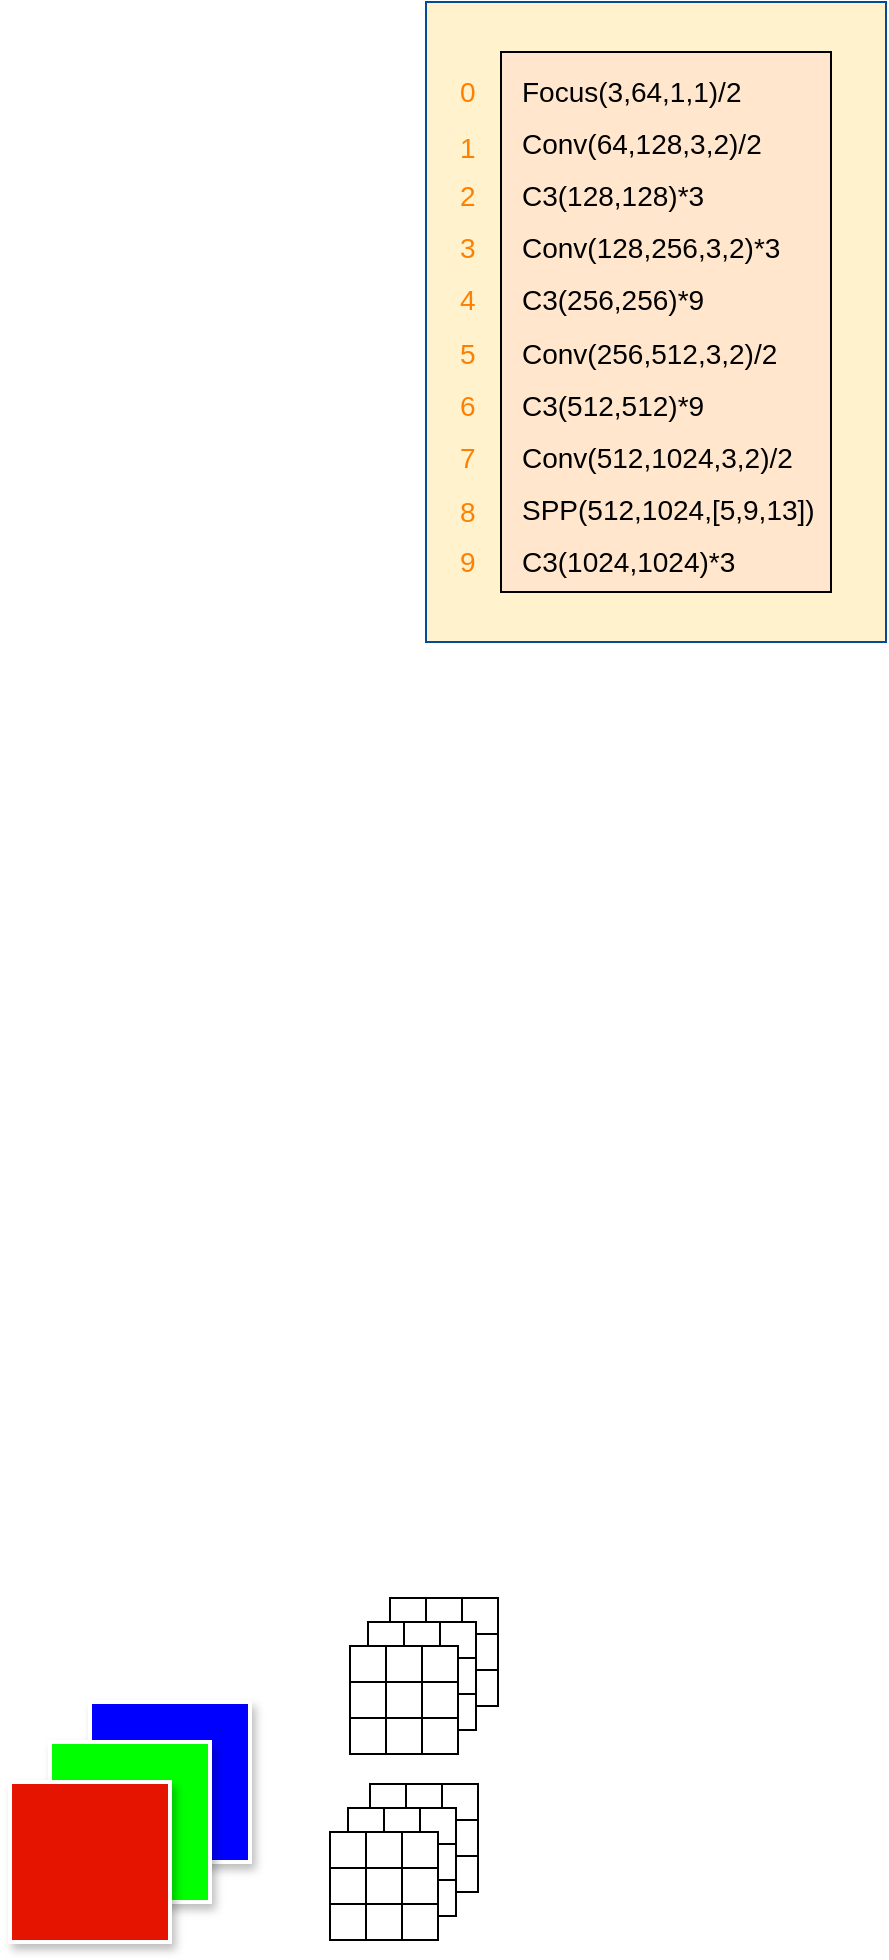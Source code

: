 <mxfile version="15.9.1" type="github">
  <diagram id="MxeaoJ1tU_wyJYdL1BjK" name="第 1 页">
    <mxGraphModel dx="1609" dy="468" grid="1" gridSize="10" guides="1" tooltips="1" connect="1" arrows="1" fold="1" page="1" pageScale="1" pageWidth="827" pageHeight="1169" math="0" shadow="0">
      <root>
        <mxCell id="0" />
        <mxCell id="1" parent="0" />
        <mxCell id="SBuyi_CQ05QwC0BAwkS6-33" value="" style="shape=table;startSize=0;container=1;collapsible=0;childLayout=tableLayout;rounded=0;shadow=0;glass=0;sketch=0;strokeColor=#000000;strokeWidth=1;fillColor=#FFFFFF;" vertex="1" parent="1">
          <mxGeometry x="180" y="971" width="54" height="54" as="geometry" />
        </mxCell>
        <mxCell id="SBuyi_CQ05QwC0BAwkS6-34" value="" style="shape=partialRectangle;collapsible=0;dropTarget=0;pointerEvents=0;fillColor=none;top=0;left=0;bottom=0;right=0;points=[[0,0.5],[1,0.5]];portConstraint=eastwest;rounded=0;shadow=0;glass=0;sketch=0;strokeColor=#000000;strokeWidth=1;" vertex="1" parent="SBuyi_CQ05QwC0BAwkS6-33">
          <mxGeometry width="54" height="18" as="geometry" />
        </mxCell>
        <mxCell id="SBuyi_CQ05QwC0BAwkS6-35" value="" style="shape=partialRectangle;html=1;whiteSpace=wrap;connectable=0;overflow=hidden;fillColor=none;top=0;left=0;bottom=0;right=0;pointerEvents=1;rounded=0;shadow=0;glass=0;sketch=0;strokeColor=#000000;strokeWidth=1;" vertex="1" parent="SBuyi_CQ05QwC0BAwkS6-34">
          <mxGeometry width="18" height="18" as="geometry">
            <mxRectangle width="18" height="18" as="alternateBounds" />
          </mxGeometry>
        </mxCell>
        <mxCell id="SBuyi_CQ05QwC0BAwkS6-36" value="" style="shape=partialRectangle;html=1;whiteSpace=wrap;connectable=0;overflow=hidden;fillColor=none;top=0;left=0;bottom=0;right=0;pointerEvents=1;rounded=0;shadow=0;glass=0;sketch=0;strokeColor=#000000;strokeWidth=1;" vertex="1" parent="SBuyi_CQ05QwC0BAwkS6-34">
          <mxGeometry x="18" width="18" height="18" as="geometry">
            <mxRectangle width="18" height="18" as="alternateBounds" />
          </mxGeometry>
        </mxCell>
        <mxCell id="SBuyi_CQ05QwC0BAwkS6-37" value="" style="shape=partialRectangle;html=1;whiteSpace=wrap;connectable=0;overflow=hidden;fillColor=none;top=0;left=0;bottom=0;right=0;pointerEvents=1;rounded=0;shadow=0;glass=0;sketch=0;strokeColor=#000000;strokeWidth=1;" vertex="1" parent="SBuyi_CQ05QwC0BAwkS6-34">
          <mxGeometry x="36" width="18" height="18" as="geometry">
            <mxRectangle width="18" height="18" as="alternateBounds" />
          </mxGeometry>
        </mxCell>
        <mxCell id="SBuyi_CQ05QwC0BAwkS6-38" value="" style="shape=partialRectangle;collapsible=0;dropTarget=0;pointerEvents=0;fillColor=none;top=0;left=0;bottom=0;right=0;points=[[0,0.5],[1,0.5]];portConstraint=eastwest;rounded=0;shadow=0;glass=0;sketch=0;strokeColor=#000000;strokeWidth=1;" vertex="1" parent="SBuyi_CQ05QwC0BAwkS6-33">
          <mxGeometry y="18" width="54" height="18" as="geometry" />
        </mxCell>
        <mxCell id="SBuyi_CQ05QwC0BAwkS6-39" value="" style="shape=partialRectangle;html=1;whiteSpace=wrap;connectable=0;overflow=hidden;fillColor=none;top=0;left=0;bottom=0;right=0;pointerEvents=1;rounded=0;shadow=0;glass=0;sketch=0;strokeColor=#000000;strokeWidth=1;" vertex="1" parent="SBuyi_CQ05QwC0BAwkS6-38">
          <mxGeometry width="18" height="18" as="geometry">
            <mxRectangle width="18" height="18" as="alternateBounds" />
          </mxGeometry>
        </mxCell>
        <mxCell id="SBuyi_CQ05QwC0BAwkS6-40" value="" style="shape=partialRectangle;html=1;whiteSpace=wrap;connectable=0;overflow=hidden;fillColor=none;top=0;left=0;bottom=0;right=0;pointerEvents=1;rounded=0;shadow=0;glass=0;sketch=0;strokeColor=#000000;strokeWidth=1;" vertex="1" parent="SBuyi_CQ05QwC0BAwkS6-38">
          <mxGeometry x="18" width="18" height="18" as="geometry">
            <mxRectangle width="18" height="18" as="alternateBounds" />
          </mxGeometry>
        </mxCell>
        <mxCell id="SBuyi_CQ05QwC0BAwkS6-41" value="" style="shape=partialRectangle;html=1;whiteSpace=wrap;connectable=0;overflow=hidden;fillColor=none;top=0;left=0;bottom=0;right=0;pointerEvents=1;rounded=0;shadow=0;glass=0;sketch=0;strokeColor=#000000;strokeWidth=1;" vertex="1" parent="SBuyi_CQ05QwC0BAwkS6-38">
          <mxGeometry x="36" width="18" height="18" as="geometry">
            <mxRectangle width="18" height="18" as="alternateBounds" />
          </mxGeometry>
        </mxCell>
        <mxCell id="SBuyi_CQ05QwC0BAwkS6-42" value="" style="shape=partialRectangle;collapsible=0;dropTarget=0;pointerEvents=0;fillColor=none;top=0;left=0;bottom=0;right=0;points=[[0,0.5],[1,0.5]];portConstraint=eastwest;rounded=0;shadow=0;glass=0;sketch=0;strokeColor=#000000;strokeWidth=1;" vertex="1" parent="SBuyi_CQ05QwC0BAwkS6-33">
          <mxGeometry y="36" width="54" height="18" as="geometry" />
        </mxCell>
        <mxCell id="SBuyi_CQ05QwC0BAwkS6-43" value="" style="shape=partialRectangle;html=1;whiteSpace=wrap;connectable=0;overflow=hidden;fillColor=none;top=0;left=0;bottom=0;right=0;pointerEvents=1;rounded=0;shadow=0;glass=0;sketch=0;strokeColor=#000000;strokeWidth=1;" vertex="1" parent="SBuyi_CQ05QwC0BAwkS6-42">
          <mxGeometry width="18" height="18" as="geometry">
            <mxRectangle width="18" height="18" as="alternateBounds" />
          </mxGeometry>
        </mxCell>
        <mxCell id="SBuyi_CQ05QwC0BAwkS6-44" value="" style="shape=partialRectangle;html=1;whiteSpace=wrap;connectable=0;overflow=hidden;fillColor=none;top=0;left=0;bottom=0;right=0;pointerEvents=1;rounded=0;shadow=0;glass=0;sketch=0;strokeColor=#000000;strokeWidth=1;" vertex="1" parent="SBuyi_CQ05QwC0BAwkS6-42">
          <mxGeometry x="18" width="18" height="18" as="geometry">
            <mxRectangle width="18" height="18" as="alternateBounds" />
          </mxGeometry>
        </mxCell>
        <mxCell id="SBuyi_CQ05QwC0BAwkS6-45" value="" style="shape=partialRectangle;html=1;whiteSpace=wrap;connectable=0;overflow=hidden;fillColor=none;top=0;left=0;bottom=0;right=0;pointerEvents=1;rounded=0;shadow=0;glass=0;sketch=0;strokeColor=#000000;strokeWidth=1;" vertex="1" parent="SBuyi_CQ05QwC0BAwkS6-42">
          <mxGeometry x="36" width="18" height="18" as="geometry">
            <mxRectangle width="18" height="18" as="alternateBounds" />
          </mxGeometry>
        </mxCell>
        <mxCell id="SBuyi_CQ05QwC0BAwkS6-46" value="" style="shape=table;startSize=0;container=1;collapsible=0;childLayout=tableLayout;rounded=0;shadow=0;glass=0;sketch=0;strokeColor=#000000;strokeWidth=1;fillColor=#FFFFFF;" vertex="1" parent="1">
          <mxGeometry x="169" y="983" width="54" height="54" as="geometry" />
        </mxCell>
        <mxCell id="SBuyi_CQ05QwC0BAwkS6-47" value="" style="shape=partialRectangle;collapsible=0;dropTarget=0;pointerEvents=0;fillColor=none;top=0;left=0;bottom=0;right=0;points=[[0,0.5],[1,0.5]];portConstraint=eastwest;rounded=0;shadow=0;glass=0;sketch=0;strokeColor=#000000;strokeWidth=1;" vertex="1" parent="SBuyi_CQ05QwC0BAwkS6-46">
          <mxGeometry width="54" height="18" as="geometry" />
        </mxCell>
        <mxCell id="SBuyi_CQ05QwC0BAwkS6-48" value="" style="shape=partialRectangle;html=1;whiteSpace=wrap;connectable=0;overflow=hidden;fillColor=none;top=0;left=0;bottom=0;right=0;pointerEvents=1;rounded=0;shadow=0;glass=0;sketch=0;strokeColor=#000000;strokeWidth=1;" vertex="1" parent="SBuyi_CQ05QwC0BAwkS6-47">
          <mxGeometry width="18" height="18" as="geometry">
            <mxRectangle width="18" height="18" as="alternateBounds" />
          </mxGeometry>
        </mxCell>
        <mxCell id="SBuyi_CQ05QwC0BAwkS6-49" value="" style="shape=partialRectangle;html=1;whiteSpace=wrap;connectable=0;overflow=hidden;fillColor=none;top=0;left=0;bottom=0;right=0;pointerEvents=1;rounded=0;shadow=0;glass=0;sketch=0;strokeColor=#000000;strokeWidth=1;" vertex="1" parent="SBuyi_CQ05QwC0BAwkS6-47">
          <mxGeometry x="18" width="18" height="18" as="geometry">
            <mxRectangle width="18" height="18" as="alternateBounds" />
          </mxGeometry>
        </mxCell>
        <mxCell id="SBuyi_CQ05QwC0BAwkS6-50" value="" style="shape=partialRectangle;html=1;whiteSpace=wrap;connectable=0;overflow=hidden;fillColor=none;top=0;left=0;bottom=0;right=0;pointerEvents=1;rounded=0;shadow=0;glass=0;sketch=0;strokeColor=#000000;strokeWidth=1;" vertex="1" parent="SBuyi_CQ05QwC0BAwkS6-47">
          <mxGeometry x="36" width="18" height="18" as="geometry">
            <mxRectangle width="18" height="18" as="alternateBounds" />
          </mxGeometry>
        </mxCell>
        <mxCell id="SBuyi_CQ05QwC0BAwkS6-51" value="" style="shape=partialRectangle;collapsible=0;dropTarget=0;pointerEvents=0;fillColor=none;top=0;left=0;bottom=0;right=0;points=[[0,0.5],[1,0.5]];portConstraint=eastwest;rounded=0;shadow=0;glass=0;sketch=0;strokeColor=#000000;strokeWidth=1;" vertex="1" parent="SBuyi_CQ05QwC0BAwkS6-46">
          <mxGeometry y="18" width="54" height="18" as="geometry" />
        </mxCell>
        <mxCell id="SBuyi_CQ05QwC0BAwkS6-52" value="" style="shape=partialRectangle;html=1;whiteSpace=wrap;connectable=0;overflow=hidden;fillColor=none;top=0;left=0;bottom=0;right=0;pointerEvents=1;rounded=0;shadow=0;glass=0;sketch=0;strokeColor=#000000;strokeWidth=1;" vertex="1" parent="SBuyi_CQ05QwC0BAwkS6-51">
          <mxGeometry width="18" height="18" as="geometry">
            <mxRectangle width="18" height="18" as="alternateBounds" />
          </mxGeometry>
        </mxCell>
        <mxCell id="SBuyi_CQ05QwC0BAwkS6-53" value="" style="shape=partialRectangle;html=1;whiteSpace=wrap;connectable=0;overflow=hidden;fillColor=none;top=0;left=0;bottom=0;right=0;pointerEvents=1;rounded=0;shadow=0;glass=0;sketch=0;strokeColor=#000000;strokeWidth=1;" vertex="1" parent="SBuyi_CQ05QwC0BAwkS6-51">
          <mxGeometry x="18" width="18" height="18" as="geometry">
            <mxRectangle width="18" height="18" as="alternateBounds" />
          </mxGeometry>
        </mxCell>
        <mxCell id="SBuyi_CQ05QwC0BAwkS6-54" value="" style="shape=partialRectangle;html=1;whiteSpace=wrap;connectable=0;overflow=hidden;fillColor=none;top=0;left=0;bottom=0;right=0;pointerEvents=1;rounded=0;shadow=0;glass=0;sketch=0;strokeColor=#000000;strokeWidth=1;" vertex="1" parent="SBuyi_CQ05QwC0BAwkS6-51">
          <mxGeometry x="36" width="18" height="18" as="geometry">
            <mxRectangle width="18" height="18" as="alternateBounds" />
          </mxGeometry>
        </mxCell>
        <mxCell id="SBuyi_CQ05QwC0BAwkS6-55" value="" style="shape=partialRectangle;collapsible=0;dropTarget=0;pointerEvents=0;fillColor=none;top=0;left=0;bottom=0;right=0;points=[[0,0.5],[1,0.5]];portConstraint=eastwest;rounded=0;shadow=0;glass=0;sketch=0;strokeColor=#000000;strokeWidth=1;" vertex="1" parent="SBuyi_CQ05QwC0BAwkS6-46">
          <mxGeometry y="36" width="54" height="18" as="geometry" />
        </mxCell>
        <mxCell id="SBuyi_CQ05QwC0BAwkS6-56" value="" style="shape=partialRectangle;html=1;whiteSpace=wrap;connectable=0;overflow=hidden;fillColor=none;top=0;left=0;bottom=0;right=0;pointerEvents=1;rounded=0;shadow=0;glass=0;sketch=0;strokeColor=#000000;strokeWidth=1;" vertex="1" parent="SBuyi_CQ05QwC0BAwkS6-55">
          <mxGeometry width="18" height="18" as="geometry">
            <mxRectangle width="18" height="18" as="alternateBounds" />
          </mxGeometry>
        </mxCell>
        <mxCell id="SBuyi_CQ05QwC0BAwkS6-57" value="" style="shape=partialRectangle;html=1;whiteSpace=wrap;connectable=0;overflow=hidden;fillColor=none;top=0;left=0;bottom=0;right=0;pointerEvents=1;rounded=0;shadow=0;glass=0;sketch=0;strokeColor=#000000;strokeWidth=1;" vertex="1" parent="SBuyi_CQ05QwC0BAwkS6-55">
          <mxGeometry x="18" width="18" height="18" as="geometry">
            <mxRectangle width="18" height="18" as="alternateBounds" />
          </mxGeometry>
        </mxCell>
        <mxCell id="SBuyi_CQ05QwC0BAwkS6-58" value="" style="shape=partialRectangle;html=1;whiteSpace=wrap;connectable=0;overflow=hidden;fillColor=none;top=0;left=0;bottom=0;right=0;pointerEvents=1;rounded=0;shadow=0;glass=0;sketch=0;strokeColor=#000000;strokeWidth=1;" vertex="1" parent="SBuyi_CQ05QwC0BAwkS6-55">
          <mxGeometry x="36" width="18" height="18" as="geometry">
            <mxRectangle width="18" height="18" as="alternateBounds" />
          </mxGeometry>
        </mxCell>
        <mxCell id="SBuyi_CQ05QwC0BAwkS6-4" value="" style="whiteSpace=wrap;html=1;aspect=fixed;shadow=1;strokeColor=#FFFFFF;fillColor=#0000FF;strokeWidth=2;" vertex="1" parent="1">
          <mxGeometry x="40" y="930" width="80" height="80" as="geometry" />
        </mxCell>
        <mxCell id="OxLfMOfWld4eNJETsRqd-1" value="" style="whiteSpace=wrap;html=1;strokeColor=#004C99;fillColor=#fff2cc;fontFamily=Helvetica;" parent="1" vertex="1">
          <mxGeometry x="208" y="80" width="230" height="320" as="geometry" />
        </mxCell>
        <mxCell id="OxLfMOfWld4eNJETsRqd-4" value="" style="rounded=0;whiteSpace=wrap;html=1;strokeColor=#000000;fillColor=#FFE6CC;" parent="1" vertex="1">
          <mxGeometry x="245.5" y="105" width="165" height="270" as="geometry" />
        </mxCell>
        <mxCell id="OxLfMOfWld4eNJETsRqd-5" value="&lt;font style=&quot;font-size: 14px&quot;&gt;Focus(3,64,1,1)/2&lt;/font&gt;" style="text;html=1;strokeColor=none;fillColor=none;align=left;verticalAlign=middle;whiteSpace=wrap;rounded=0;" parent="1" vertex="1">
          <mxGeometry x="254" y="110" width="60" height="30" as="geometry" />
        </mxCell>
        <mxCell id="OxLfMOfWld4eNJETsRqd-6" value="&lt;font style=&quot;font-size: 14px&quot;&gt;Conv(64,128,3,2)/2&lt;/font&gt;" style="text;html=1;strokeColor=none;fillColor=none;align=left;verticalAlign=middle;whiteSpace=wrap;rounded=0;" parent="1" vertex="1">
          <mxGeometry x="254" y="136" width="60" height="30" as="geometry" />
        </mxCell>
        <mxCell id="OxLfMOfWld4eNJETsRqd-7" value="&lt;font style=&quot;font-size: 14px&quot;&gt;C3(128,128)*3&lt;/font&gt;" style="text;html=1;strokeColor=none;fillColor=none;align=left;verticalAlign=middle;whiteSpace=wrap;rounded=0;" parent="1" vertex="1">
          <mxGeometry x="254" y="162" width="60" height="30" as="geometry" />
        </mxCell>
        <mxCell id="OxLfMOfWld4eNJETsRqd-8" value="&lt;font style=&quot;font-size: 14px&quot;&gt;Conv(128,256,3,2)*3&lt;/font&gt;" style="text;html=1;strokeColor=none;fillColor=none;align=left;verticalAlign=middle;whiteSpace=wrap;rounded=0;" parent="1" vertex="1">
          <mxGeometry x="254" y="183" width="150" height="40" as="geometry" />
        </mxCell>
        <mxCell id="OxLfMOfWld4eNJETsRqd-9" value="&lt;font style=&quot;font-size: 14px&quot;&gt;C3(256,256)*9&lt;/font&gt;" style="text;html=1;strokeColor=none;fillColor=none;align=left;verticalAlign=middle;whiteSpace=wrap;rounded=0;" parent="1" vertex="1">
          <mxGeometry x="254" y="214" width="60" height="30" as="geometry" />
        </mxCell>
        <mxCell id="OxLfMOfWld4eNJETsRqd-11" value="&lt;font style=&quot;font-size: 14px&quot;&gt;Conv(256,512,3,2)/2&lt;/font&gt;" style="text;html=1;strokeColor=none;fillColor=none;align=left;verticalAlign=middle;whiteSpace=wrap;rounded=0;fontFamily=Helvetica;" parent="1" vertex="1">
          <mxGeometry x="254" y="236" width="170" height="40" as="geometry" />
        </mxCell>
        <mxCell id="OxLfMOfWld4eNJETsRqd-12" value="&lt;font style=&quot;font-size: 14px&quot;&gt;C3(512,512)*9&lt;/font&gt;" style="text;html=1;strokeColor=none;fillColor=none;align=left;verticalAlign=middle;whiteSpace=wrap;rounded=0;" parent="1" vertex="1">
          <mxGeometry x="254" y="267" width="60" height="30" as="geometry" />
        </mxCell>
        <mxCell id="OxLfMOfWld4eNJETsRqd-13" value="&lt;font style=&quot;font-size: 14px&quot;&gt;Conv(512,1024,3,2)/2&lt;/font&gt;" style="text;html=1;strokeColor=none;fillColor=none;align=left;verticalAlign=middle;whiteSpace=wrap;rounded=0;fontFamily=Helvetica;" parent="1" vertex="1">
          <mxGeometry x="254" y="288" width="170" height="40" as="geometry" />
        </mxCell>
        <mxCell id="OxLfMOfWld4eNJETsRqd-14" value="&lt;font style=&quot;font-size: 14px&quot;&gt;SPP(512,1024,[5,9,13])&lt;/font&gt;" style="text;html=1;strokeColor=none;fillColor=none;align=left;verticalAlign=middle;whiteSpace=wrap;rounded=0;fontFamily=Helvetica;" parent="1" vertex="1">
          <mxGeometry x="254" y="314" width="170" height="40" as="geometry" />
        </mxCell>
        <mxCell id="OxLfMOfWld4eNJETsRqd-15" value="&lt;font style=&quot;font-size: 14px&quot;&gt;C3(1024,1024)*3&lt;/font&gt;" style="text;html=1;strokeColor=none;fillColor=none;align=left;verticalAlign=middle;whiteSpace=wrap;rounded=0;" parent="1" vertex="1">
          <mxGeometry x="254" y="345" width="60" height="30" as="geometry" />
        </mxCell>
        <mxCell id="OxLfMOfWld4eNJETsRqd-18" value="&lt;font style=&quot;font-size: 14px&quot;&gt;0&lt;/font&gt;" style="text;html=1;strokeColor=none;fillColor=none;align=left;verticalAlign=middle;whiteSpace=wrap;rounded=0;fontColor=#FF8000;" parent="1" vertex="1">
          <mxGeometry x="222.5" y="110" width="30" height="30" as="geometry" />
        </mxCell>
        <mxCell id="OxLfMOfWld4eNJETsRqd-19" value="&lt;font style=&quot;font-size: 14px&quot;&gt;1&lt;/font&gt;" style="text;html=1;strokeColor=none;fillColor=none;align=left;verticalAlign=middle;whiteSpace=wrap;rounded=0;fontColor=#FF8000;" parent="1" vertex="1">
          <mxGeometry x="222.5" y="136" width="30" height="34" as="geometry" />
        </mxCell>
        <mxCell id="OxLfMOfWld4eNJETsRqd-20" value="&lt;font style=&quot;font-size: 14px&quot;&gt;2&lt;/font&gt;" style="text;html=1;strokeColor=none;fillColor=none;align=left;verticalAlign=middle;whiteSpace=wrap;rounded=0;fontColor=#FF8000;" parent="1" vertex="1">
          <mxGeometry x="222.5" y="162" width="30" height="30" as="geometry" />
        </mxCell>
        <mxCell id="OxLfMOfWld4eNJETsRqd-21" value="&lt;font style=&quot;font-size: 14px&quot;&gt;3&lt;/font&gt;" style="text;html=1;strokeColor=none;fillColor=none;align=left;verticalAlign=middle;whiteSpace=wrap;rounded=0;fontColor=#FF8000;" parent="1" vertex="1">
          <mxGeometry x="222.5" y="188" width="30" height="30" as="geometry" />
        </mxCell>
        <mxCell id="OxLfMOfWld4eNJETsRqd-22" value="&lt;font style=&quot;font-size: 14px&quot;&gt;4&lt;/font&gt;" style="text;html=1;strokeColor=none;fillColor=none;align=left;verticalAlign=middle;whiteSpace=wrap;rounded=0;fontColor=#FF8000;" parent="1" vertex="1">
          <mxGeometry x="222.5" y="214" width="30" height="30" as="geometry" />
        </mxCell>
        <mxCell id="OxLfMOfWld4eNJETsRqd-23" value="&lt;font style=&quot;font-size: 14px&quot;&gt;5&lt;/font&gt;" style="text;html=1;strokeColor=none;fillColor=none;align=left;verticalAlign=middle;whiteSpace=wrap;rounded=0;fontColor=#FF8000;" parent="1" vertex="1">
          <mxGeometry x="222.5" y="241" width="30" height="30" as="geometry" />
        </mxCell>
        <mxCell id="OxLfMOfWld4eNJETsRqd-24" value="&lt;font style=&quot;font-size: 14px&quot;&gt;6&lt;/font&gt;" style="text;html=1;strokeColor=none;fillColor=none;align=left;verticalAlign=middle;whiteSpace=wrap;rounded=0;fontColor=#FF8000;" parent="1" vertex="1">
          <mxGeometry x="222.5" y="267" width="30" height="30" as="geometry" />
        </mxCell>
        <mxCell id="OxLfMOfWld4eNJETsRqd-25" value="&lt;font style=&quot;font-size: 14px&quot;&gt;7&lt;/font&gt;" style="text;html=1;strokeColor=none;fillColor=none;align=left;verticalAlign=middle;whiteSpace=wrap;rounded=0;fontColor=#FF8000;" parent="1" vertex="1">
          <mxGeometry x="222.5" y="293" width="30" height="30" as="geometry" />
        </mxCell>
        <mxCell id="OxLfMOfWld4eNJETsRqd-26" value="&lt;font style=&quot;font-size: 14px&quot;&gt;8&lt;/font&gt;" style="text;html=1;strokeColor=none;fillColor=none;align=left;verticalAlign=middle;whiteSpace=wrap;rounded=0;fontColor=#FF8000;" parent="1" vertex="1">
          <mxGeometry x="222.5" y="320" width="30" height="29" as="geometry" />
        </mxCell>
        <mxCell id="OxLfMOfWld4eNJETsRqd-27" value="&lt;font style=&quot;font-size: 14px&quot;&gt;9&lt;/font&gt;" style="text;html=1;strokeColor=none;fillColor=none;align=left;verticalAlign=middle;whiteSpace=wrap;rounded=0;fontColor=#FF8000;" parent="1" vertex="1">
          <mxGeometry x="222.5" y="345" width="30" height="30" as="geometry" />
        </mxCell>
        <mxCell id="SBuyi_CQ05QwC0BAwkS6-2" value="" style="whiteSpace=wrap;html=1;aspect=fixed;shadow=1;fillColor=#00FF00;strokeColor=#FFFFFF;strokeWidth=2;" vertex="1" parent="1">
          <mxGeometry x="20" y="950" width="80" height="80" as="geometry" />
        </mxCell>
        <mxCell id="SBuyi_CQ05QwC0BAwkS6-1" value="" style="whiteSpace=wrap;html=1;aspect=fixed;fillColor=#e51400;fontColor=#ffffff;strokeColor=#FFFFFF;shadow=1;sketch=0;glass=0;rounded=0;strokeWidth=2;" vertex="1" parent="1">
          <mxGeometry y="970" width="80" height="80" as="geometry" />
        </mxCell>
        <mxCell id="SBuyi_CQ05QwC0BAwkS6-20" value="" style="shape=table;startSize=0;container=1;collapsible=0;childLayout=tableLayout;rounded=0;shadow=0;glass=0;sketch=0;strokeColor=#000000;strokeWidth=1;fillColor=#FFFFFF;" vertex="1" parent="1">
          <mxGeometry x="160" y="995" width="54" height="54" as="geometry" />
        </mxCell>
        <mxCell id="SBuyi_CQ05QwC0BAwkS6-21" value="" style="shape=partialRectangle;collapsible=0;dropTarget=0;pointerEvents=0;fillColor=none;top=0;left=0;bottom=0;right=0;points=[[0,0.5],[1,0.5]];portConstraint=eastwest;rounded=0;shadow=0;glass=0;sketch=0;strokeColor=#000000;strokeWidth=1;" vertex="1" parent="SBuyi_CQ05QwC0BAwkS6-20">
          <mxGeometry width="54" height="18" as="geometry" />
        </mxCell>
        <mxCell id="SBuyi_CQ05QwC0BAwkS6-22" value="" style="shape=partialRectangle;html=1;whiteSpace=wrap;connectable=0;overflow=hidden;fillColor=none;top=0;left=0;bottom=0;right=0;pointerEvents=1;rounded=0;shadow=0;glass=0;sketch=0;strokeColor=#000000;strokeWidth=1;" vertex="1" parent="SBuyi_CQ05QwC0BAwkS6-21">
          <mxGeometry width="18" height="18" as="geometry">
            <mxRectangle width="18" height="18" as="alternateBounds" />
          </mxGeometry>
        </mxCell>
        <mxCell id="SBuyi_CQ05QwC0BAwkS6-23" value="" style="shape=partialRectangle;html=1;whiteSpace=wrap;connectable=0;overflow=hidden;fillColor=none;top=0;left=0;bottom=0;right=0;pointerEvents=1;rounded=0;shadow=0;glass=0;sketch=0;strokeColor=#000000;strokeWidth=1;" vertex="1" parent="SBuyi_CQ05QwC0BAwkS6-21">
          <mxGeometry x="18" width="18" height="18" as="geometry">
            <mxRectangle width="18" height="18" as="alternateBounds" />
          </mxGeometry>
        </mxCell>
        <mxCell id="SBuyi_CQ05QwC0BAwkS6-24" value="" style="shape=partialRectangle;html=1;whiteSpace=wrap;connectable=0;overflow=hidden;fillColor=none;top=0;left=0;bottom=0;right=0;pointerEvents=1;rounded=0;shadow=0;glass=0;sketch=0;strokeColor=#000000;strokeWidth=1;" vertex="1" parent="SBuyi_CQ05QwC0BAwkS6-21">
          <mxGeometry x="36" width="18" height="18" as="geometry">
            <mxRectangle width="18" height="18" as="alternateBounds" />
          </mxGeometry>
        </mxCell>
        <mxCell id="SBuyi_CQ05QwC0BAwkS6-25" value="" style="shape=partialRectangle;collapsible=0;dropTarget=0;pointerEvents=0;fillColor=none;top=0;left=0;bottom=0;right=0;points=[[0,0.5],[1,0.5]];portConstraint=eastwest;rounded=0;shadow=0;glass=0;sketch=0;strokeColor=#000000;strokeWidth=1;" vertex="1" parent="SBuyi_CQ05QwC0BAwkS6-20">
          <mxGeometry y="18" width="54" height="18" as="geometry" />
        </mxCell>
        <mxCell id="SBuyi_CQ05QwC0BAwkS6-26" value="" style="shape=partialRectangle;html=1;whiteSpace=wrap;connectable=0;overflow=hidden;fillColor=none;top=0;left=0;bottom=0;right=0;pointerEvents=1;rounded=0;shadow=0;glass=0;sketch=0;strokeColor=#000000;strokeWidth=1;" vertex="1" parent="SBuyi_CQ05QwC0BAwkS6-25">
          <mxGeometry width="18" height="18" as="geometry">
            <mxRectangle width="18" height="18" as="alternateBounds" />
          </mxGeometry>
        </mxCell>
        <mxCell id="SBuyi_CQ05QwC0BAwkS6-27" value="" style="shape=partialRectangle;html=1;whiteSpace=wrap;connectable=0;overflow=hidden;fillColor=none;top=0;left=0;bottom=0;right=0;pointerEvents=1;rounded=0;shadow=0;glass=0;sketch=0;strokeColor=#000000;strokeWidth=1;" vertex="1" parent="SBuyi_CQ05QwC0BAwkS6-25">
          <mxGeometry x="18" width="18" height="18" as="geometry">
            <mxRectangle width="18" height="18" as="alternateBounds" />
          </mxGeometry>
        </mxCell>
        <mxCell id="SBuyi_CQ05QwC0BAwkS6-28" value="" style="shape=partialRectangle;html=1;whiteSpace=wrap;connectable=0;overflow=hidden;fillColor=none;top=0;left=0;bottom=0;right=0;pointerEvents=1;rounded=0;shadow=0;glass=0;sketch=0;strokeColor=#000000;strokeWidth=1;" vertex="1" parent="SBuyi_CQ05QwC0BAwkS6-25">
          <mxGeometry x="36" width="18" height="18" as="geometry">
            <mxRectangle width="18" height="18" as="alternateBounds" />
          </mxGeometry>
        </mxCell>
        <mxCell id="SBuyi_CQ05QwC0BAwkS6-29" value="" style="shape=partialRectangle;collapsible=0;dropTarget=0;pointerEvents=0;fillColor=none;top=0;left=0;bottom=0;right=0;points=[[0,0.5],[1,0.5]];portConstraint=eastwest;rounded=0;shadow=0;glass=0;sketch=0;strokeColor=#000000;strokeWidth=1;" vertex="1" parent="SBuyi_CQ05QwC0BAwkS6-20">
          <mxGeometry y="36" width="54" height="18" as="geometry" />
        </mxCell>
        <mxCell id="SBuyi_CQ05QwC0BAwkS6-30" value="" style="shape=partialRectangle;html=1;whiteSpace=wrap;connectable=0;overflow=hidden;fillColor=none;top=0;left=0;bottom=0;right=0;pointerEvents=1;rounded=0;shadow=0;glass=0;sketch=0;strokeColor=#000000;strokeWidth=1;" vertex="1" parent="SBuyi_CQ05QwC0BAwkS6-29">
          <mxGeometry width="18" height="18" as="geometry">
            <mxRectangle width="18" height="18" as="alternateBounds" />
          </mxGeometry>
        </mxCell>
        <mxCell id="SBuyi_CQ05QwC0BAwkS6-31" value="" style="shape=partialRectangle;html=1;whiteSpace=wrap;connectable=0;overflow=hidden;fillColor=none;top=0;left=0;bottom=0;right=0;pointerEvents=1;rounded=0;shadow=0;glass=0;sketch=0;strokeColor=#000000;strokeWidth=1;" vertex="1" parent="SBuyi_CQ05QwC0BAwkS6-29">
          <mxGeometry x="18" width="18" height="18" as="geometry">
            <mxRectangle width="18" height="18" as="alternateBounds" />
          </mxGeometry>
        </mxCell>
        <mxCell id="SBuyi_CQ05QwC0BAwkS6-32" value="" style="shape=partialRectangle;html=1;whiteSpace=wrap;connectable=0;overflow=hidden;fillColor=none;top=0;left=0;bottom=0;right=0;pointerEvents=1;rounded=0;shadow=0;glass=0;sketch=0;strokeColor=#000000;strokeWidth=1;" vertex="1" parent="SBuyi_CQ05QwC0BAwkS6-29">
          <mxGeometry x="36" width="18" height="18" as="geometry">
            <mxRectangle width="18" height="18" as="alternateBounds" />
          </mxGeometry>
        </mxCell>
        <mxCell id="SBuyi_CQ05QwC0BAwkS6-60" value="" style="shape=table;startSize=0;container=1;collapsible=0;childLayout=tableLayout;rounded=0;shadow=0;glass=0;sketch=0;strokeColor=#000000;strokeWidth=1;fillColor=#FFFFFF;" vertex="1" parent="1">
          <mxGeometry x="190" y="878" width="54" height="54" as="geometry" />
        </mxCell>
        <mxCell id="SBuyi_CQ05QwC0BAwkS6-61" value="" style="shape=partialRectangle;collapsible=0;dropTarget=0;pointerEvents=0;fillColor=none;top=0;left=0;bottom=0;right=0;points=[[0,0.5],[1,0.5]];portConstraint=eastwest;rounded=0;shadow=0;glass=0;sketch=0;strokeColor=#000000;strokeWidth=1;" vertex="1" parent="SBuyi_CQ05QwC0BAwkS6-60">
          <mxGeometry width="54" height="18" as="geometry" />
        </mxCell>
        <mxCell id="SBuyi_CQ05QwC0BAwkS6-62" value="" style="shape=partialRectangle;html=1;whiteSpace=wrap;connectable=0;overflow=hidden;fillColor=none;top=0;left=0;bottom=0;right=0;pointerEvents=1;rounded=0;shadow=0;glass=0;sketch=0;strokeColor=#000000;strokeWidth=1;" vertex="1" parent="SBuyi_CQ05QwC0BAwkS6-61">
          <mxGeometry width="18" height="18" as="geometry">
            <mxRectangle width="18" height="18" as="alternateBounds" />
          </mxGeometry>
        </mxCell>
        <mxCell id="SBuyi_CQ05QwC0BAwkS6-63" value="" style="shape=partialRectangle;html=1;whiteSpace=wrap;connectable=0;overflow=hidden;fillColor=none;top=0;left=0;bottom=0;right=0;pointerEvents=1;rounded=0;shadow=0;glass=0;sketch=0;strokeColor=#000000;strokeWidth=1;" vertex="1" parent="SBuyi_CQ05QwC0BAwkS6-61">
          <mxGeometry x="18" width="18" height="18" as="geometry">
            <mxRectangle width="18" height="18" as="alternateBounds" />
          </mxGeometry>
        </mxCell>
        <mxCell id="SBuyi_CQ05QwC0BAwkS6-64" value="" style="shape=partialRectangle;html=1;whiteSpace=wrap;connectable=0;overflow=hidden;fillColor=none;top=0;left=0;bottom=0;right=0;pointerEvents=1;rounded=0;shadow=0;glass=0;sketch=0;strokeColor=#000000;strokeWidth=1;" vertex="1" parent="SBuyi_CQ05QwC0BAwkS6-61">
          <mxGeometry x="36" width="18" height="18" as="geometry">
            <mxRectangle width="18" height="18" as="alternateBounds" />
          </mxGeometry>
        </mxCell>
        <mxCell id="SBuyi_CQ05QwC0BAwkS6-65" value="" style="shape=partialRectangle;collapsible=0;dropTarget=0;pointerEvents=0;fillColor=none;top=0;left=0;bottom=0;right=0;points=[[0,0.5],[1,0.5]];portConstraint=eastwest;rounded=0;shadow=0;glass=0;sketch=0;strokeColor=#000000;strokeWidth=1;" vertex="1" parent="SBuyi_CQ05QwC0BAwkS6-60">
          <mxGeometry y="18" width="54" height="18" as="geometry" />
        </mxCell>
        <mxCell id="SBuyi_CQ05QwC0BAwkS6-66" value="" style="shape=partialRectangle;html=1;whiteSpace=wrap;connectable=0;overflow=hidden;fillColor=none;top=0;left=0;bottom=0;right=0;pointerEvents=1;rounded=0;shadow=0;glass=0;sketch=0;strokeColor=#000000;strokeWidth=1;" vertex="1" parent="SBuyi_CQ05QwC0BAwkS6-65">
          <mxGeometry width="18" height="18" as="geometry">
            <mxRectangle width="18" height="18" as="alternateBounds" />
          </mxGeometry>
        </mxCell>
        <mxCell id="SBuyi_CQ05QwC0BAwkS6-67" value="" style="shape=partialRectangle;html=1;whiteSpace=wrap;connectable=0;overflow=hidden;fillColor=none;top=0;left=0;bottom=0;right=0;pointerEvents=1;rounded=0;shadow=0;glass=0;sketch=0;strokeColor=#000000;strokeWidth=1;" vertex="1" parent="SBuyi_CQ05QwC0BAwkS6-65">
          <mxGeometry x="18" width="18" height="18" as="geometry">
            <mxRectangle width="18" height="18" as="alternateBounds" />
          </mxGeometry>
        </mxCell>
        <mxCell id="SBuyi_CQ05QwC0BAwkS6-68" value="" style="shape=partialRectangle;html=1;whiteSpace=wrap;connectable=0;overflow=hidden;fillColor=none;top=0;left=0;bottom=0;right=0;pointerEvents=1;rounded=0;shadow=0;glass=0;sketch=0;strokeColor=#000000;strokeWidth=1;" vertex="1" parent="SBuyi_CQ05QwC0BAwkS6-65">
          <mxGeometry x="36" width="18" height="18" as="geometry">
            <mxRectangle width="18" height="18" as="alternateBounds" />
          </mxGeometry>
        </mxCell>
        <mxCell id="SBuyi_CQ05QwC0BAwkS6-69" value="" style="shape=partialRectangle;collapsible=0;dropTarget=0;pointerEvents=0;fillColor=none;top=0;left=0;bottom=0;right=0;points=[[0,0.5],[1,0.5]];portConstraint=eastwest;rounded=0;shadow=0;glass=0;sketch=0;strokeColor=#000000;strokeWidth=1;" vertex="1" parent="SBuyi_CQ05QwC0BAwkS6-60">
          <mxGeometry y="36" width="54" height="18" as="geometry" />
        </mxCell>
        <mxCell id="SBuyi_CQ05QwC0BAwkS6-70" value="" style="shape=partialRectangle;html=1;whiteSpace=wrap;connectable=0;overflow=hidden;fillColor=none;top=0;left=0;bottom=0;right=0;pointerEvents=1;rounded=0;shadow=0;glass=0;sketch=0;strokeColor=#000000;strokeWidth=1;" vertex="1" parent="SBuyi_CQ05QwC0BAwkS6-69">
          <mxGeometry width="18" height="18" as="geometry">
            <mxRectangle width="18" height="18" as="alternateBounds" />
          </mxGeometry>
        </mxCell>
        <mxCell id="SBuyi_CQ05QwC0BAwkS6-71" value="" style="shape=partialRectangle;html=1;whiteSpace=wrap;connectable=0;overflow=hidden;fillColor=none;top=0;left=0;bottom=0;right=0;pointerEvents=1;rounded=0;shadow=0;glass=0;sketch=0;strokeColor=#000000;strokeWidth=1;" vertex="1" parent="SBuyi_CQ05QwC0BAwkS6-69">
          <mxGeometry x="18" width="18" height="18" as="geometry">
            <mxRectangle width="18" height="18" as="alternateBounds" />
          </mxGeometry>
        </mxCell>
        <mxCell id="SBuyi_CQ05QwC0BAwkS6-72" value="" style="shape=partialRectangle;html=1;whiteSpace=wrap;connectable=0;overflow=hidden;fillColor=none;top=0;left=0;bottom=0;right=0;pointerEvents=1;rounded=0;shadow=0;glass=0;sketch=0;strokeColor=#000000;strokeWidth=1;" vertex="1" parent="SBuyi_CQ05QwC0BAwkS6-69">
          <mxGeometry x="36" width="18" height="18" as="geometry">
            <mxRectangle width="18" height="18" as="alternateBounds" />
          </mxGeometry>
        </mxCell>
        <mxCell id="SBuyi_CQ05QwC0BAwkS6-73" value="" style="shape=table;startSize=0;container=1;collapsible=0;childLayout=tableLayout;rounded=0;shadow=0;glass=0;sketch=0;strokeColor=#000000;strokeWidth=1;fillColor=#FFFFFF;" vertex="1" parent="1">
          <mxGeometry x="179" y="890" width="54" height="54" as="geometry" />
        </mxCell>
        <mxCell id="SBuyi_CQ05QwC0BAwkS6-74" value="" style="shape=partialRectangle;collapsible=0;dropTarget=0;pointerEvents=0;fillColor=none;top=0;left=0;bottom=0;right=0;points=[[0,0.5],[1,0.5]];portConstraint=eastwest;rounded=0;shadow=0;glass=0;sketch=0;strokeColor=#000000;strokeWidth=1;" vertex="1" parent="SBuyi_CQ05QwC0BAwkS6-73">
          <mxGeometry width="54" height="18" as="geometry" />
        </mxCell>
        <mxCell id="SBuyi_CQ05QwC0BAwkS6-75" value="" style="shape=partialRectangle;html=1;whiteSpace=wrap;connectable=0;overflow=hidden;fillColor=none;top=0;left=0;bottom=0;right=0;pointerEvents=1;rounded=0;shadow=0;glass=0;sketch=0;strokeColor=#000000;strokeWidth=1;" vertex="1" parent="SBuyi_CQ05QwC0BAwkS6-74">
          <mxGeometry width="18" height="18" as="geometry">
            <mxRectangle width="18" height="18" as="alternateBounds" />
          </mxGeometry>
        </mxCell>
        <mxCell id="SBuyi_CQ05QwC0BAwkS6-76" value="" style="shape=partialRectangle;html=1;whiteSpace=wrap;connectable=0;overflow=hidden;fillColor=none;top=0;left=0;bottom=0;right=0;pointerEvents=1;rounded=0;shadow=0;glass=0;sketch=0;strokeColor=#000000;strokeWidth=1;" vertex="1" parent="SBuyi_CQ05QwC0BAwkS6-74">
          <mxGeometry x="18" width="18" height="18" as="geometry">
            <mxRectangle width="18" height="18" as="alternateBounds" />
          </mxGeometry>
        </mxCell>
        <mxCell id="SBuyi_CQ05QwC0BAwkS6-77" value="" style="shape=partialRectangle;html=1;whiteSpace=wrap;connectable=0;overflow=hidden;fillColor=none;top=0;left=0;bottom=0;right=0;pointerEvents=1;rounded=0;shadow=0;glass=0;sketch=0;strokeColor=#000000;strokeWidth=1;" vertex="1" parent="SBuyi_CQ05QwC0BAwkS6-74">
          <mxGeometry x="36" width="18" height="18" as="geometry">
            <mxRectangle width="18" height="18" as="alternateBounds" />
          </mxGeometry>
        </mxCell>
        <mxCell id="SBuyi_CQ05QwC0BAwkS6-78" value="" style="shape=partialRectangle;collapsible=0;dropTarget=0;pointerEvents=0;fillColor=none;top=0;left=0;bottom=0;right=0;points=[[0,0.5],[1,0.5]];portConstraint=eastwest;rounded=0;shadow=0;glass=0;sketch=0;strokeColor=#000000;strokeWidth=1;" vertex="1" parent="SBuyi_CQ05QwC0BAwkS6-73">
          <mxGeometry y="18" width="54" height="18" as="geometry" />
        </mxCell>
        <mxCell id="SBuyi_CQ05QwC0BAwkS6-79" value="" style="shape=partialRectangle;html=1;whiteSpace=wrap;connectable=0;overflow=hidden;fillColor=none;top=0;left=0;bottom=0;right=0;pointerEvents=1;rounded=0;shadow=0;glass=0;sketch=0;strokeColor=#000000;strokeWidth=1;" vertex="1" parent="SBuyi_CQ05QwC0BAwkS6-78">
          <mxGeometry width="18" height="18" as="geometry">
            <mxRectangle width="18" height="18" as="alternateBounds" />
          </mxGeometry>
        </mxCell>
        <mxCell id="SBuyi_CQ05QwC0BAwkS6-80" value="" style="shape=partialRectangle;html=1;whiteSpace=wrap;connectable=0;overflow=hidden;fillColor=none;top=0;left=0;bottom=0;right=0;pointerEvents=1;rounded=0;shadow=0;glass=0;sketch=0;strokeColor=#000000;strokeWidth=1;" vertex="1" parent="SBuyi_CQ05QwC0BAwkS6-78">
          <mxGeometry x="18" width="18" height="18" as="geometry">
            <mxRectangle width="18" height="18" as="alternateBounds" />
          </mxGeometry>
        </mxCell>
        <mxCell id="SBuyi_CQ05QwC0BAwkS6-81" value="" style="shape=partialRectangle;html=1;whiteSpace=wrap;connectable=0;overflow=hidden;fillColor=none;top=0;left=0;bottom=0;right=0;pointerEvents=1;rounded=0;shadow=0;glass=0;sketch=0;strokeColor=#000000;strokeWidth=1;" vertex="1" parent="SBuyi_CQ05QwC0BAwkS6-78">
          <mxGeometry x="36" width="18" height="18" as="geometry">
            <mxRectangle width="18" height="18" as="alternateBounds" />
          </mxGeometry>
        </mxCell>
        <mxCell id="SBuyi_CQ05QwC0BAwkS6-82" value="" style="shape=partialRectangle;collapsible=0;dropTarget=0;pointerEvents=0;fillColor=none;top=0;left=0;bottom=0;right=0;points=[[0,0.5],[1,0.5]];portConstraint=eastwest;rounded=0;shadow=0;glass=0;sketch=0;strokeColor=#000000;strokeWidth=1;" vertex="1" parent="SBuyi_CQ05QwC0BAwkS6-73">
          <mxGeometry y="36" width="54" height="18" as="geometry" />
        </mxCell>
        <mxCell id="SBuyi_CQ05QwC0BAwkS6-83" value="" style="shape=partialRectangle;html=1;whiteSpace=wrap;connectable=0;overflow=hidden;fillColor=none;top=0;left=0;bottom=0;right=0;pointerEvents=1;rounded=0;shadow=0;glass=0;sketch=0;strokeColor=#000000;strokeWidth=1;" vertex="1" parent="SBuyi_CQ05QwC0BAwkS6-82">
          <mxGeometry width="18" height="18" as="geometry">
            <mxRectangle width="18" height="18" as="alternateBounds" />
          </mxGeometry>
        </mxCell>
        <mxCell id="SBuyi_CQ05QwC0BAwkS6-84" value="" style="shape=partialRectangle;html=1;whiteSpace=wrap;connectable=0;overflow=hidden;fillColor=none;top=0;left=0;bottom=0;right=0;pointerEvents=1;rounded=0;shadow=0;glass=0;sketch=0;strokeColor=#000000;strokeWidth=1;" vertex="1" parent="SBuyi_CQ05QwC0BAwkS6-82">
          <mxGeometry x="18" width="18" height="18" as="geometry">
            <mxRectangle width="18" height="18" as="alternateBounds" />
          </mxGeometry>
        </mxCell>
        <mxCell id="SBuyi_CQ05QwC0BAwkS6-85" value="" style="shape=partialRectangle;html=1;whiteSpace=wrap;connectable=0;overflow=hidden;fillColor=none;top=0;left=0;bottom=0;right=0;pointerEvents=1;rounded=0;shadow=0;glass=0;sketch=0;strokeColor=#000000;strokeWidth=1;" vertex="1" parent="SBuyi_CQ05QwC0BAwkS6-82">
          <mxGeometry x="36" width="18" height="18" as="geometry">
            <mxRectangle width="18" height="18" as="alternateBounds" />
          </mxGeometry>
        </mxCell>
        <mxCell id="SBuyi_CQ05QwC0BAwkS6-86" value="" style="shape=table;startSize=0;container=1;collapsible=0;childLayout=tableLayout;rounded=0;shadow=0;glass=0;sketch=0;strokeColor=#000000;strokeWidth=1;fillColor=#FFFFFF;" vertex="1" parent="1">
          <mxGeometry x="170" y="902" width="54" height="54" as="geometry" />
        </mxCell>
        <mxCell id="SBuyi_CQ05QwC0BAwkS6-87" value="" style="shape=partialRectangle;collapsible=0;dropTarget=0;pointerEvents=0;fillColor=none;top=0;left=0;bottom=0;right=0;points=[[0,0.5],[1,0.5]];portConstraint=eastwest;rounded=0;shadow=0;glass=0;sketch=0;strokeColor=#000000;strokeWidth=1;" vertex="1" parent="SBuyi_CQ05QwC0BAwkS6-86">
          <mxGeometry width="54" height="18" as="geometry" />
        </mxCell>
        <mxCell id="SBuyi_CQ05QwC0BAwkS6-88" value="" style="shape=partialRectangle;html=1;whiteSpace=wrap;connectable=0;overflow=hidden;fillColor=none;top=0;left=0;bottom=0;right=0;pointerEvents=1;rounded=0;shadow=0;glass=0;sketch=0;strokeColor=#000000;strokeWidth=1;" vertex="1" parent="SBuyi_CQ05QwC0BAwkS6-87">
          <mxGeometry width="18" height="18" as="geometry">
            <mxRectangle width="18" height="18" as="alternateBounds" />
          </mxGeometry>
        </mxCell>
        <mxCell id="SBuyi_CQ05QwC0BAwkS6-89" value="" style="shape=partialRectangle;html=1;whiteSpace=wrap;connectable=0;overflow=hidden;fillColor=none;top=0;left=0;bottom=0;right=0;pointerEvents=1;rounded=0;shadow=0;glass=0;sketch=0;strokeColor=#000000;strokeWidth=1;" vertex="1" parent="SBuyi_CQ05QwC0BAwkS6-87">
          <mxGeometry x="18" width="18" height="18" as="geometry">
            <mxRectangle width="18" height="18" as="alternateBounds" />
          </mxGeometry>
        </mxCell>
        <mxCell id="SBuyi_CQ05QwC0BAwkS6-90" value="" style="shape=partialRectangle;html=1;whiteSpace=wrap;connectable=0;overflow=hidden;fillColor=none;top=0;left=0;bottom=0;right=0;pointerEvents=1;rounded=0;shadow=0;glass=0;sketch=0;strokeColor=#000000;strokeWidth=1;" vertex="1" parent="SBuyi_CQ05QwC0BAwkS6-87">
          <mxGeometry x="36" width="18" height="18" as="geometry">
            <mxRectangle width="18" height="18" as="alternateBounds" />
          </mxGeometry>
        </mxCell>
        <mxCell id="SBuyi_CQ05QwC0BAwkS6-91" value="" style="shape=partialRectangle;collapsible=0;dropTarget=0;pointerEvents=0;fillColor=none;top=0;left=0;bottom=0;right=0;points=[[0,0.5],[1,0.5]];portConstraint=eastwest;rounded=0;shadow=0;glass=0;sketch=0;strokeColor=#000000;strokeWidth=1;" vertex="1" parent="SBuyi_CQ05QwC0BAwkS6-86">
          <mxGeometry y="18" width="54" height="18" as="geometry" />
        </mxCell>
        <mxCell id="SBuyi_CQ05QwC0BAwkS6-92" value="" style="shape=partialRectangle;html=1;whiteSpace=wrap;connectable=0;overflow=hidden;fillColor=none;top=0;left=0;bottom=0;right=0;pointerEvents=1;rounded=0;shadow=0;glass=0;sketch=0;strokeColor=#000000;strokeWidth=1;" vertex="1" parent="SBuyi_CQ05QwC0BAwkS6-91">
          <mxGeometry width="18" height="18" as="geometry">
            <mxRectangle width="18" height="18" as="alternateBounds" />
          </mxGeometry>
        </mxCell>
        <mxCell id="SBuyi_CQ05QwC0BAwkS6-93" value="" style="shape=partialRectangle;html=1;whiteSpace=wrap;connectable=0;overflow=hidden;fillColor=none;top=0;left=0;bottom=0;right=0;pointerEvents=1;rounded=0;shadow=0;glass=0;sketch=0;strokeColor=#000000;strokeWidth=1;" vertex="1" parent="SBuyi_CQ05QwC0BAwkS6-91">
          <mxGeometry x="18" width="18" height="18" as="geometry">
            <mxRectangle width="18" height="18" as="alternateBounds" />
          </mxGeometry>
        </mxCell>
        <mxCell id="SBuyi_CQ05QwC0BAwkS6-94" value="" style="shape=partialRectangle;html=1;whiteSpace=wrap;connectable=0;overflow=hidden;fillColor=none;top=0;left=0;bottom=0;right=0;pointerEvents=1;rounded=0;shadow=0;glass=0;sketch=0;strokeColor=#000000;strokeWidth=1;" vertex="1" parent="SBuyi_CQ05QwC0BAwkS6-91">
          <mxGeometry x="36" width="18" height="18" as="geometry">
            <mxRectangle width="18" height="18" as="alternateBounds" />
          </mxGeometry>
        </mxCell>
        <mxCell id="SBuyi_CQ05QwC0BAwkS6-95" value="" style="shape=partialRectangle;collapsible=0;dropTarget=0;pointerEvents=0;fillColor=none;top=0;left=0;bottom=0;right=0;points=[[0,0.5],[1,0.5]];portConstraint=eastwest;rounded=0;shadow=0;glass=0;sketch=0;strokeColor=#000000;strokeWidth=1;" vertex="1" parent="SBuyi_CQ05QwC0BAwkS6-86">
          <mxGeometry y="36" width="54" height="18" as="geometry" />
        </mxCell>
        <mxCell id="SBuyi_CQ05QwC0BAwkS6-96" value="" style="shape=partialRectangle;html=1;whiteSpace=wrap;connectable=0;overflow=hidden;fillColor=none;top=0;left=0;bottom=0;right=0;pointerEvents=1;rounded=0;shadow=0;glass=0;sketch=0;strokeColor=#000000;strokeWidth=1;" vertex="1" parent="SBuyi_CQ05QwC0BAwkS6-95">
          <mxGeometry width="18" height="18" as="geometry">
            <mxRectangle width="18" height="18" as="alternateBounds" />
          </mxGeometry>
        </mxCell>
        <mxCell id="SBuyi_CQ05QwC0BAwkS6-97" value="" style="shape=partialRectangle;html=1;whiteSpace=wrap;connectable=0;overflow=hidden;fillColor=none;top=0;left=0;bottom=0;right=0;pointerEvents=1;rounded=0;shadow=0;glass=0;sketch=0;strokeColor=#000000;strokeWidth=1;" vertex="1" parent="SBuyi_CQ05QwC0BAwkS6-95">
          <mxGeometry x="18" width="18" height="18" as="geometry">
            <mxRectangle width="18" height="18" as="alternateBounds" />
          </mxGeometry>
        </mxCell>
        <mxCell id="SBuyi_CQ05QwC0BAwkS6-98" value="" style="shape=partialRectangle;html=1;whiteSpace=wrap;connectable=0;overflow=hidden;fillColor=none;top=0;left=0;bottom=0;right=0;pointerEvents=1;rounded=0;shadow=0;glass=0;sketch=0;strokeColor=#000000;strokeWidth=1;" vertex="1" parent="SBuyi_CQ05QwC0BAwkS6-95">
          <mxGeometry x="36" width="18" height="18" as="geometry">
            <mxRectangle width="18" height="18" as="alternateBounds" />
          </mxGeometry>
        </mxCell>
      </root>
    </mxGraphModel>
  </diagram>
</mxfile>
